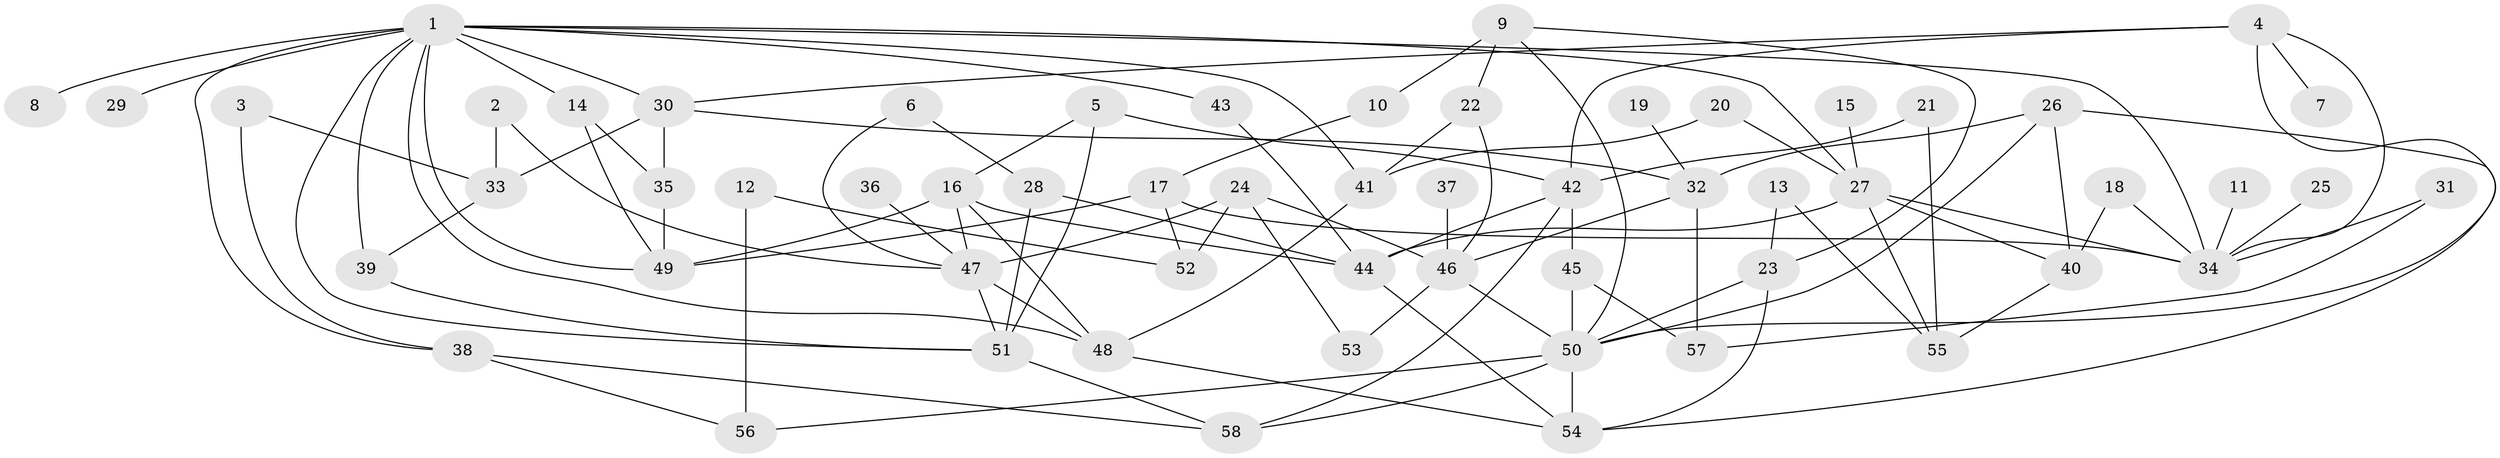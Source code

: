 // original degree distribution, {12: 0.008620689655172414, 3: 0.1896551724137931, 6: 0.04310344827586207, 2: 0.29310344827586204, 5: 0.04310344827586207, 8: 0.008620689655172414, 4: 0.15517241379310345, 7: 0.017241379310344827, 10: 0.008620689655172414, 1: 0.23275862068965517}
// Generated by graph-tools (version 1.1) at 2025/25/03/09/25 03:25:25]
// undirected, 58 vertices, 105 edges
graph export_dot {
graph [start="1"]
  node [color=gray90,style=filled];
  1;
  2;
  3;
  4;
  5;
  6;
  7;
  8;
  9;
  10;
  11;
  12;
  13;
  14;
  15;
  16;
  17;
  18;
  19;
  20;
  21;
  22;
  23;
  24;
  25;
  26;
  27;
  28;
  29;
  30;
  31;
  32;
  33;
  34;
  35;
  36;
  37;
  38;
  39;
  40;
  41;
  42;
  43;
  44;
  45;
  46;
  47;
  48;
  49;
  50;
  51;
  52;
  53;
  54;
  55;
  56;
  57;
  58;
  1 -- 8 [weight=1.0];
  1 -- 14 [weight=1.0];
  1 -- 27 [weight=1.0];
  1 -- 29 [weight=1.0];
  1 -- 30 [weight=1.0];
  1 -- 34 [weight=1.0];
  1 -- 38 [weight=1.0];
  1 -- 39 [weight=1.0];
  1 -- 41 [weight=1.0];
  1 -- 43 [weight=1.0];
  1 -- 48 [weight=1.0];
  1 -- 49 [weight=1.0];
  1 -- 51 [weight=1.0];
  2 -- 33 [weight=1.0];
  2 -- 47 [weight=1.0];
  3 -- 33 [weight=1.0];
  3 -- 38 [weight=1.0];
  4 -- 7 [weight=1.0];
  4 -- 30 [weight=1.0];
  4 -- 34 [weight=1.0];
  4 -- 42 [weight=1.0];
  4 -- 50 [weight=1.0];
  5 -- 16 [weight=1.0];
  5 -- 42 [weight=1.0];
  5 -- 51 [weight=1.0];
  6 -- 28 [weight=1.0];
  6 -- 47 [weight=1.0];
  9 -- 10 [weight=1.0];
  9 -- 22 [weight=1.0];
  9 -- 23 [weight=1.0];
  9 -- 50 [weight=1.0];
  10 -- 17 [weight=1.0];
  11 -- 34 [weight=1.0];
  12 -- 52 [weight=1.0];
  12 -- 56 [weight=1.0];
  13 -- 23 [weight=1.0];
  13 -- 55 [weight=1.0];
  14 -- 35 [weight=1.0];
  14 -- 49 [weight=1.0];
  15 -- 27 [weight=1.0];
  16 -- 44 [weight=1.0];
  16 -- 47 [weight=1.0];
  16 -- 48 [weight=1.0];
  16 -- 49 [weight=1.0];
  17 -- 34 [weight=1.0];
  17 -- 49 [weight=1.0];
  17 -- 52 [weight=1.0];
  18 -- 34 [weight=1.0];
  18 -- 40 [weight=1.0];
  19 -- 32 [weight=1.0];
  20 -- 27 [weight=1.0];
  20 -- 41 [weight=1.0];
  21 -- 42 [weight=1.0];
  21 -- 55 [weight=1.0];
  22 -- 41 [weight=1.0];
  22 -- 46 [weight=1.0];
  23 -- 50 [weight=1.0];
  23 -- 54 [weight=1.0];
  24 -- 46 [weight=1.0];
  24 -- 47 [weight=2.0];
  24 -- 52 [weight=1.0];
  24 -- 53 [weight=1.0];
  25 -- 34 [weight=1.0];
  26 -- 32 [weight=1.0];
  26 -- 40 [weight=1.0];
  26 -- 50 [weight=1.0];
  26 -- 54 [weight=1.0];
  27 -- 34 [weight=1.0];
  27 -- 40 [weight=1.0];
  27 -- 44 [weight=1.0];
  27 -- 55 [weight=1.0];
  28 -- 44 [weight=1.0];
  28 -- 51 [weight=1.0];
  30 -- 32 [weight=1.0];
  30 -- 33 [weight=1.0];
  30 -- 35 [weight=1.0];
  31 -- 34 [weight=1.0];
  31 -- 57 [weight=1.0];
  32 -- 46 [weight=1.0];
  32 -- 57 [weight=1.0];
  33 -- 39 [weight=1.0];
  35 -- 49 [weight=1.0];
  36 -- 47 [weight=1.0];
  37 -- 46 [weight=1.0];
  38 -- 56 [weight=1.0];
  38 -- 58 [weight=1.0];
  39 -- 51 [weight=1.0];
  40 -- 55 [weight=1.0];
  41 -- 48 [weight=1.0];
  42 -- 44 [weight=1.0];
  42 -- 45 [weight=1.0];
  42 -- 58 [weight=1.0];
  43 -- 44 [weight=1.0];
  44 -- 54 [weight=1.0];
  45 -- 50 [weight=1.0];
  45 -- 57 [weight=1.0];
  46 -- 50 [weight=2.0];
  46 -- 53 [weight=1.0];
  47 -- 48 [weight=2.0];
  47 -- 51 [weight=1.0];
  48 -- 54 [weight=1.0];
  50 -- 54 [weight=1.0];
  50 -- 56 [weight=1.0];
  50 -- 58 [weight=1.0];
  51 -- 58 [weight=1.0];
}
